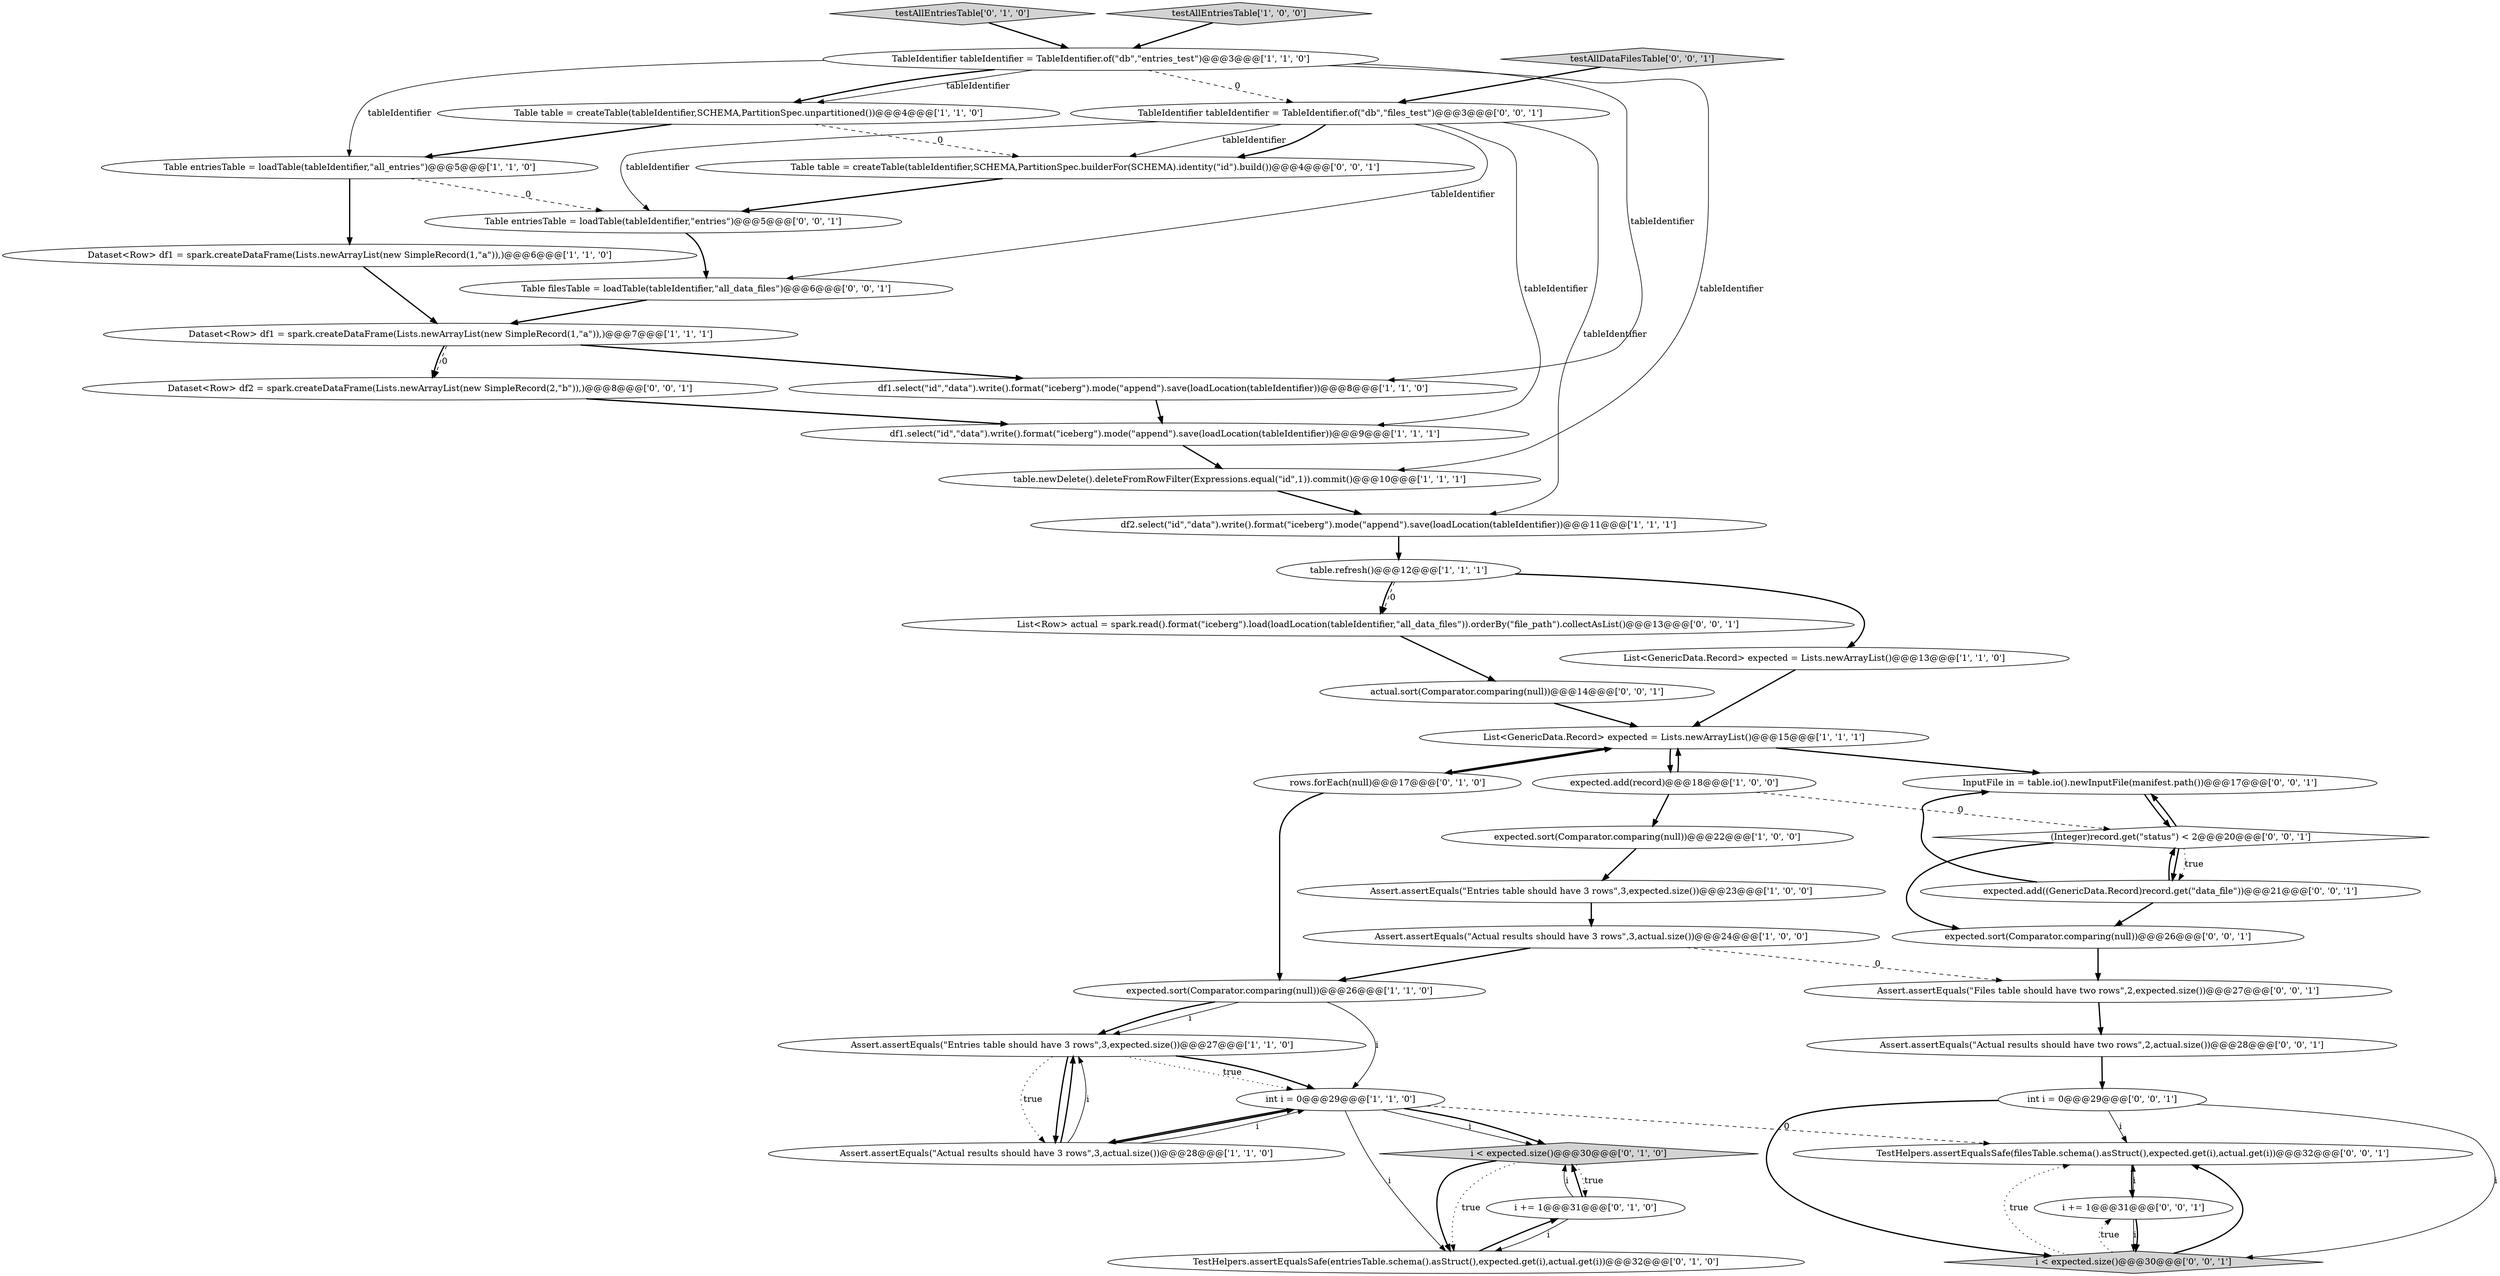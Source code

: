 digraph {
6 [style = filled, label = "df1.select(\"id\",\"data\").write().format(\"iceberg\").mode(\"append\").save(loadLocation(tableIdentifier))@@@9@@@['1', '1', '1']", fillcolor = white, shape = ellipse image = "AAA0AAABBB1BBB"];
37 [style = filled, label = "Assert.assertEquals(\"Actual results should have two rows\",2,actual.size())@@@28@@@['0', '0', '1']", fillcolor = white, shape = ellipse image = "AAA0AAABBB3BBB"];
18 [style = filled, label = "Table table = createTable(tableIdentifier,SCHEMA,PartitionSpec.unpartitioned())@@@4@@@['1', '1', '0']", fillcolor = white, shape = ellipse image = "AAA0AAABBB1BBB"];
36 [style = filled, label = "Table entriesTable = loadTable(tableIdentifier,\"entries\")@@@5@@@['0', '0', '1']", fillcolor = white, shape = ellipse image = "AAA0AAABBB3BBB"];
33 [style = filled, label = "expected.sort(Comparator.comparing(null))@@@26@@@['0', '0', '1']", fillcolor = white, shape = ellipse image = "AAA0AAABBB3BBB"];
8 [style = filled, label = "expected.sort(Comparator.comparing(null))@@@26@@@['1', '1', '0']", fillcolor = white, shape = ellipse image = "AAA0AAABBB1BBB"];
29 [style = filled, label = "Table table = createTable(tableIdentifier,SCHEMA,PartitionSpec.builderFor(SCHEMA).identity(\"id\").build())@@@4@@@['0', '0', '1']", fillcolor = white, shape = ellipse image = "AAA0AAABBB3BBB"];
22 [style = filled, label = "testAllEntriesTable['0', '1', '0']", fillcolor = lightgray, shape = diamond image = "AAA0AAABBB2BBB"];
41 [style = filled, label = "testAllDataFilesTable['0', '0', '1']", fillcolor = lightgray, shape = diamond image = "AAA0AAABBB3BBB"];
27 [style = filled, label = "(Integer)record.get(\"status\") < 2@@@20@@@['0', '0', '1']", fillcolor = white, shape = diamond image = "AAA0AAABBB3BBB"];
43 [style = filled, label = "Dataset<Row> df2 = spark.createDataFrame(Lists.newArrayList(new SimpleRecord(2,\"b\")),)@@@8@@@['0', '0', '1']", fillcolor = white, shape = ellipse image = "AAA0AAABBB3BBB"];
20 [style = filled, label = "expected.sort(Comparator.comparing(null))@@@22@@@['1', '0', '0']", fillcolor = white, shape = ellipse image = "AAA0AAABBB1BBB"];
10 [style = filled, label = "df2.select(\"id\",\"data\").write().format(\"iceberg\").mode(\"append\").save(loadLocation(tableIdentifier))@@@11@@@['1', '1', '1']", fillcolor = white, shape = ellipse image = "AAA0AAABBB1BBB"];
14 [style = filled, label = "List<GenericData.Record> expected = Lists.newArrayList()@@@15@@@['1', '1', '1']", fillcolor = white, shape = ellipse image = "AAA0AAABBB1BBB"];
16 [style = filled, label = "Dataset<Row> df1 = spark.createDataFrame(Lists.newArrayList(new SimpleRecord(1,\"a\")),)@@@7@@@['1', '1', '1']", fillcolor = white, shape = ellipse image = "AAA0AAABBB1BBB"];
9 [style = filled, label = "Assert.assertEquals(\"Entries table should have 3 rows\",3,expected.size())@@@27@@@['1', '1', '0']", fillcolor = white, shape = ellipse image = "AAA0AAABBB1BBB"];
25 [style = filled, label = "rows.forEach(null)@@@17@@@['0', '1', '0']", fillcolor = white, shape = ellipse image = "AAA0AAABBB2BBB"];
39 [style = filled, label = "InputFile in = table.io().newInputFile(manifest.path())@@@17@@@['0', '0', '1']", fillcolor = white, shape = ellipse image = "AAA0AAABBB3BBB"];
30 [style = filled, label = "List<Row> actual = spark.read().format(\"iceberg\").load(loadLocation(tableIdentifier,\"all_data_files\")).orderBy(\"file_path\").collectAsList()@@@13@@@['0', '0', '1']", fillcolor = white, shape = ellipse image = "AAA0AAABBB3BBB"];
17 [style = filled, label = "testAllEntriesTable['1', '0', '0']", fillcolor = lightgray, shape = diamond image = "AAA0AAABBB1BBB"];
28 [style = filled, label = "i += 1@@@31@@@['0', '0', '1']", fillcolor = white, shape = ellipse image = "AAA0AAABBB3BBB"];
26 [style = filled, label = "Assert.assertEquals(\"Files table should have two rows\",2,expected.size())@@@27@@@['0', '0', '1']", fillcolor = white, shape = ellipse image = "AAA0AAABBB3BBB"];
34 [style = filled, label = "Table filesTable = loadTable(tableIdentifier,\"all_data_files\")@@@6@@@['0', '0', '1']", fillcolor = white, shape = ellipse image = "AAA0AAABBB3BBB"];
3 [style = filled, label = "Assert.assertEquals(\"Actual results should have 3 rows\",3,actual.size())@@@24@@@['1', '0', '0']", fillcolor = white, shape = ellipse image = "AAA0AAABBB1BBB"];
2 [style = filled, label = "Assert.assertEquals(\"Entries table should have 3 rows\",3,expected.size())@@@23@@@['1', '0', '0']", fillcolor = white, shape = ellipse image = "AAA0AAABBB1BBB"];
42 [style = filled, label = "actual.sort(Comparator.comparing(null))@@@14@@@['0', '0', '1']", fillcolor = white, shape = ellipse image = "AAA0AAABBB3BBB"];
23 [style = filled, label = "i += 1@@@31@@@['0', '1', '0']", fillcolor = white, shape = ellipse image = "AAA0AAABBB2BBB"];
24 [style = filled, label = "i < expected.size()@@@30@@@['0', '1', '0']", fillcolor = lightgray, shape = diamond image = "AAA0AAABBB2BBB"];
0 [style = filled, label = "Table entriesTable = loadTable(tableIdentifier,\"all_entries\")@@@5@@@['1', '1', '0']", fillcolor = white, shape = ellipse image = "AAA0AAABBB1BBB"];
38 [style = filled, label = "int i = 0@@@29@@@['0', '0', '1']", fillcolor = white, shape = ellipse image = "AAA0AAABBB3BBB"];
15 [style = filled, label = "List<GenericData.Record> expected = Lists.newArrayList()@@@13@@@['1', '1', '0']", fillcolor = white, shape = ellipse image = "AAA0AAABBB1BBB"];
13 [style = filled, label = "table.refresh()@@@12@@@['1', '1', '1']", fillcolor = white, shape = ellipse image = "AAA0AAABBB1BBB"];
11 [style = filled, label = "int i = 0@@@29@@@['1', '1', '0']", fillcolor = white, shape = ellipse image = "AAA0AAABBB1BBB"];
31 [style = filled, label = "i < expected.size()@@@30@@@['0', '0', '1']", fillcolor = lightgray, shape = diamond image = "AAA0AAABBB3BBB"];
32 [style = filled, label = "TestHelpers.assertEqualsSafe(filesTable.schema().asStruct(),expected.get(i),actual.get(i))@@@32@@@['0', '0', '1']", fillcolor = white, shape = ellipse image = "AAA0AAABBB3BBB"];
12 [style = filled, label = "Dataset<Row> df1 = spark.createDataFrame(Lists.newArrayList(new SimpleRecord(1,\"a\")),)@@@6@@@['1', '1', '0']", fillcolor = white, shape = ellipse image = "AAA0AAABBB1BBB"];
7 [style = filled, label = "table.newDelete().deleteFromRowFilter(Expressions.equal(\"id\",1)).commit()@@@10@@@['1', '1', '1']", fillcolor = white, shape = ellipse image = "AAA0AAABBB1BBB"];
35 [style = filled, label = "expected.add((GenericData.Record)record.get(\"data_file\"))@@@21@@@['0', '0', '1']", fillcolor = white, shape = ellipse image = "AAA0AAABBB3BBB"];
4 [style = filled, label = "TableIdentifier tableIdentifier = TableIdentifier.of(\"db\",\"entries_test\")@@@3@@@['1', '1', '0']", fillcolor = white, shape = ellipse image = "AAA0AAABBB1BBB"];
21 [style = filled, label = "TestHelpers.assertEqualsSafe(entriesTable.schema().asStruct(),expected.get(i),actual.get(i))@@@32@@@['0', '1', '0']", fillcolor = white, shape = ellipse image = "AAA0AAABBB2BBB"];
19 [style = filled, label = "df1.select(\"id\",\"data\").write().format(\"iceberg\").mode(\"append\").save(loadLocation(tableIdentifier))@@@8@@@['1', '1', '0']", fillcolor = white, shape = ellipse image = "AAA0AAABBB1BBB"];
40 [style = filled, label = "TableIdentifier tableIdentifier = TableIdentifier.of(\"db\",\"files_test\")@@@3@@@['0', '0', '1']", fillcolor = white, shape = ellipse image = "AAA0AAABBB3BBB"];
5 [style = filled, label = "Assert.assertEquals(\"Actual results should have 3 rows\",3,actual.size())@@@28@@@['1', '1', '0']", fillcolor = white, shape = ellipse image = "AAA0AAABBB1BBB"];
1 [style = filled, label = "expected.add(record)@@@18@@@['1', '0', '0']", fillcolor = white, shape = ellipse image = "AAA0AAABBB1BBB"];
28->32 [style = solid, label="i"];
24->21 [style = bold, label=""];
35->33 [style = bold, label=""];
8->11 [style = solid, label="i"];
23->21 [style = solid, label="i"];
19->6 [style = bold, label=""];
9->5 [style = dotted, label="true"];
31->28 [style = dotted, label="true"];
0->36 [style = dashed, label="0"];
39->27 [style = bold, label=""];
31->32 [style = bold, label=""];
12->16 [style = bold, label=""];
17->4 [style = bold, label=""];
4->7 [style = solid, label="tableIdentifier"];
32->28 [style = bold, label=""];
38->32 [style = solid, label="i"];
31->32 [style = dotted, label="true"];
20->2 [style = bold, label=""];
18->29 [style = dashed, label="0"];
11->21 [style = solid, label="i"];
41->40 [style = bold, label=""];
27->33 [style = bold, label=""];
43->6 [style = bold, label=""];
40->36 [style = solid, label="tableIdentifier"];
14->39 [style = bold, label=""];
9->11 [style = dotted, label="true"];
25->14 [style = bold, label=""];
23->24 [style = solid, label="i"];
4->19 [style = solid, label="tableIdentifier"];
1->14 [style = bold, label=""];
2->3 [style = bold, label=""];
4->0 [style = solid, label="tableIdentifier"];
11->24 [style = solid, label="i"];
37->38 [style = bold, label=""];
24->23 [style = dotted, label="true"];
1->27 [style = dashed, label="0"];
0->12 [style = bold, label=""];
3->8 [style = bold, label=""];
38->31 [style = bold, label=""];
13->30 [style = dashed, label="0"];
30->42 [style = bold, label=""];
13->15 [style = bold, label=""];
4->18 [style = solid, label="tableIdentifier"];
16->19 [style = bold, label=""];
40->29 [style = solid, label="tableIdentifier"];
3->26 [style = dashed, label="0"];
29->36 [style = bold, label=""];
11->24 [style = bold, label=""];
8->9 [style = solid, label="i"];
35->27 [style = bold, label=""];
40->6 [style = solid, label="tableIdentifier"];
10->13 [style = bold, label=""];
15->14 [style = bold, label=""];
14->25 [style = bold, label=""];
40->29 [style = bold, label=""];
28->31 [style = solid, label="i"];
42->14 [style = bold, label=""];
9->5 [style = bold, label=""];
38->31 [style = solid, label="i"];
11->5 [style = bold, label=""];
4->18 [style = bold, label=""];
40->34 [style = solid, label="tableIdentifier"];
28->31 [style = bold, label=""];
11->32 [style = dashed, label="0"];
27->39 [style = bold, label=""];
16->43 [style = dashed, label="0"];
5->11 [style = solid, label="i"];
8->9 [style = bold, label=""];
9->11 [style = bold, label=""];
13->30 [style = bold, label=""];
23->24 [style = bold, label=""];
7->10 [style = bold, label=""];
24->21 [style = dotted, label="true"];
5->9 [style = bold, label=""];
16->43 [style = bold, label=""];
35->39 [style = bold, label=""];
27->35 [style = bold, label=""];
14->1 [style = bold, label=""];
27->35 [style = dotted, label="true"];
4->40 [style = dashed, label="0"];
5->11 [style = bold, label=""];
36->34 [style = bold, label=""];
40->10 [style = solid, label="tableIdentifier"];
34->16 [style = bold, label=""];
5->9 [style = solid, label="i"];
22->4 [style = bold, label=""];
25->8 [style = bold, label=""];
6->7 [style = bold, label=""];
1->20 [style = bold, label=""];
26->37 [style = bold, label=""];
21->23 [style = bold, label=""];
33->26 [style = bold, label=""];
18->0 [style = bold, label=""];
}
